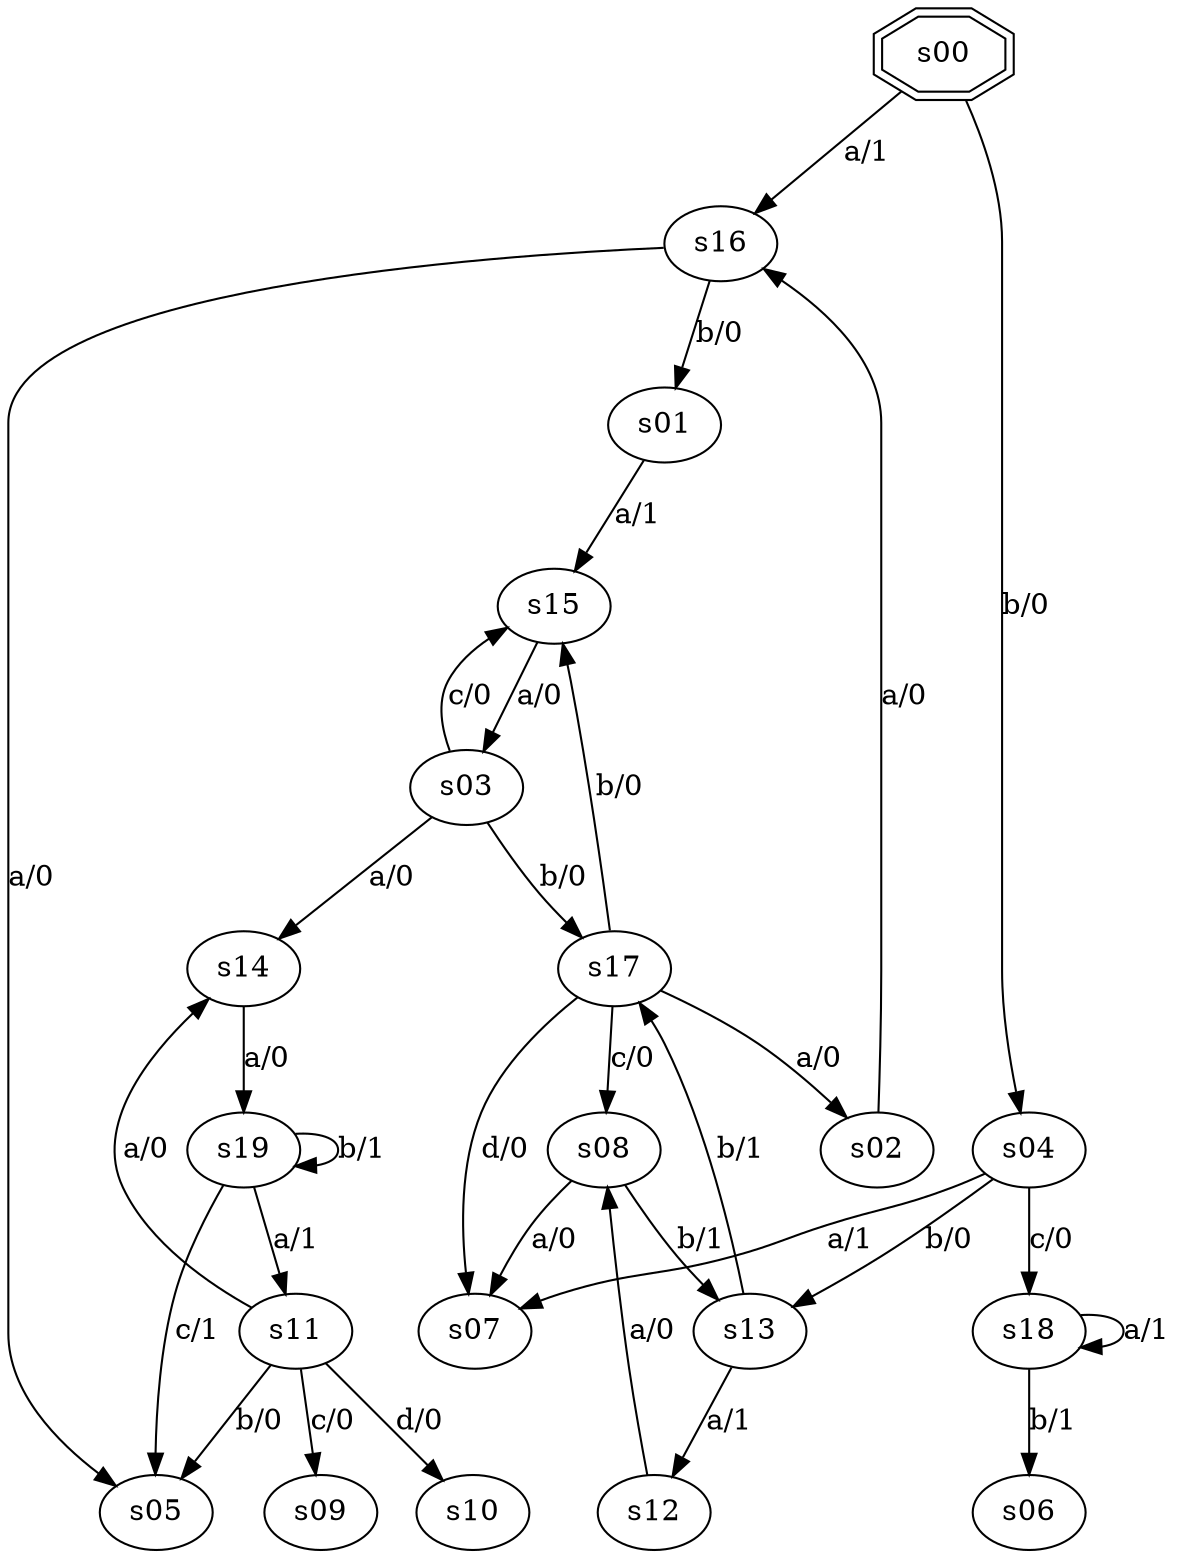 digraph graph_022 {
	s00 -> s16 [label="a/1"];
	s00 -> s04 [label="b/0"];
	s01 -> s15 [label="a/1"];
	s02 -> s16 [label="a/0"];
	s03 -> s14 [label="a/0"];
	s03 -> s17 [label="b/0"];
	s03 -> s15 [label="c/0"];
	s04 -> s07 [label="a/1"];
	s04 -> s13 [label="b/0"];
	s04 -> s18 [label="c/0"];
	s08 -> s07 [label="a/0"];
	s08 -> s13 [label="b/1"];
	s11 -> s14 [label="a/0"];
	s11 -> s05 [label="b/0"];
	s11 -> s09 [label="c/0"];
	s11 -> s10 [label="d/0"];
	s12 -> s08 [label="a/0"];
	s13 -> s12 [label="a/1"];
	s13 -> s17 [label="b/1"];
	s14 -> s19 [label="a/0"];
	s15 -> s03 [label="a/0"];
	s16 -> s05 [label="a/0"];
	s16 -> s01 [label="b/0"];
	s17 -> s02 [label="a/0"];
	s17 -> s15 [label="b/0"];
	s17 -> s08 [label="c/0"];
	s17 -> s07 [label="d/0"];
	s18 -> s18 [label="a/1"];
	s18 -> s06 [label="b/1"];
	s19 -> s11 [label="a/1"];
	s19 -> s19 [label="b/1"];
	s19 -> s05 [label="c/1"];
	s00 [shape=doubleoctagon];
}